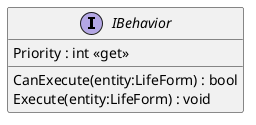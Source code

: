 @startuml
interface IBehavior {
    Priority : int <<get>>
    CanExecute(entity:LifeForm) : bool
    Execute(entity:LifeForm) : void
}
@enduml
